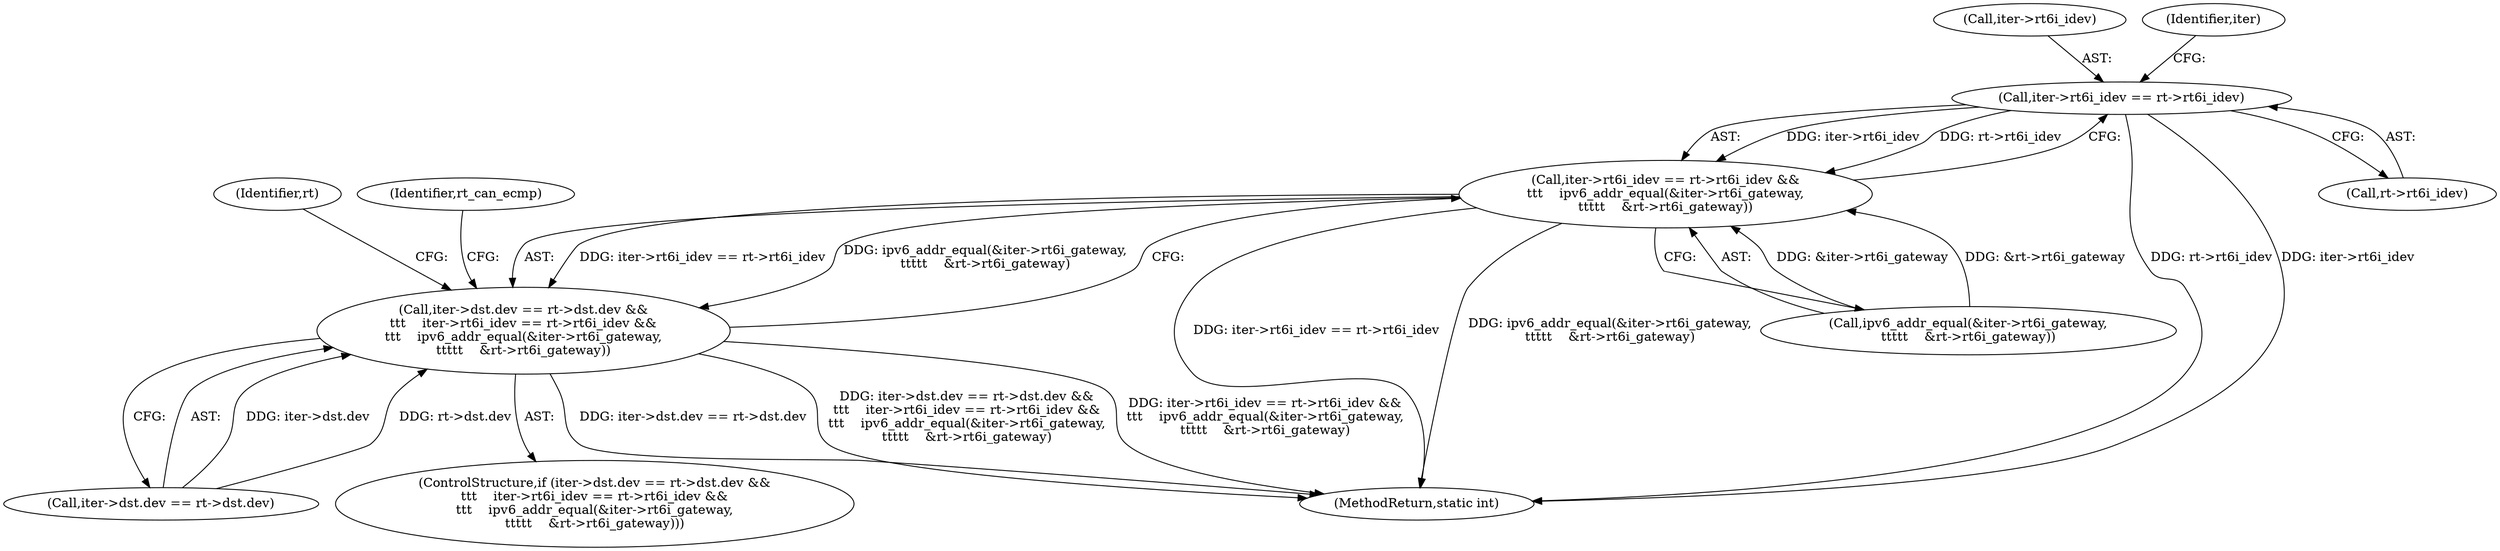 digraph "0_linux_307f2fb95e9b96b3577916e73d92e104f8f26494@pointer" {
"1000221" [label="(Call,iter->rt6i_idev == rt->rt6i_idev)"];
"1000220" [label="(Call,iter->rt6i_idev == rt->rt6i_idev &&\n\t\t\t    ipv6_addr_equal(&iter->rt6i_gateway,\n\t\t\t\t\t    &rt->rt6i_gateway))"];
"1000208" [label="(Call,iter->dst.dev == rt->dst.dev &&\n\t\t\t    iter->rt6i_idev == rt->rt6i_idev &&\n\t\t\t    ipv6_addr_equal(&iter->rt6i_gateway,\n\t\t\t\t\t    &rt->rt6i_gateway))"];
"1000208" [label="(Call,iter->dst.dev == rt->dst.dev &&\n\t\t\t    iter->rt6i_idev == rt->rt6i_idev &&\n\t\t\t    ipv6_addr_equal(&iter->rt6i_gateway,\n\t\t\t\t\t    &rt->rt6i_gateway))"];
"1000522" [label="(MethodReturn,static int)"];
"1000209" [label="(Call,iter->dst.dev == rt->dst.dev)"];
"1000225" [label="(Call,rt->rt6i_idev)"];
"1000240" [label="(Identifier,rt)"];
"1000220" [label="(Call,iter->rt6i_idev == rt->rt6i_idev &&\n\t\t\t    ipv6_addr_equal(&iter->rt6i_gateway,\n\t\t\t\t\t    &rt->rt6i_gateway))"];
"1000207" [label="(ControlStructure,if (iter->dst.dev == rt->dst.dev &&\n\t\t\t    iter->rt6i_idev == rt->rt6i_idev &&\n\t\t\t    ipv6_addr_equal(&iter->rt6i_gateway,\n\t\t\t\t\t    &rt->rt6i_gateway)))"];
"1000222" [label="(Call,iter->rt6i_idev)"];
"1000231" [label="(Identifier,iter)"];
"1000279" [label="(Identifier,rt_can_ecmp)"];
"1000228" [label="(Call,ipv6_addr_equal(&iter->rt6i_gateway,\n\t\t\t\t\t    &rt->rt6i_gateway))"];
"1000221" [label="(Call,iter->rt6i_idev == rt->rt6i_idev)"];
"1000221" -> "1000220"  [label="AST: "];
"1000221" -> "1000225"  [label="CFG: "];
"1000222" -> "1000221"  [label="AST: "];
"1000225" -> "1000221"  [label="AST: "];
"1000231" -> "1000221"  [label="CFG: "];
"1000220" -> "1000221"  [label="CFG: "];
"1000221" -> "1000522"  [label="DDG: rt->rt6i_idev"];
"1000221" -> "1000522"  [label="DDG: iter->rt6i_idev"];
"1000221" -> "1000220"  [label="DDG: iter->rt6i_idev"];
"1000221" -> "1000220"  [label="DDG: rt->rt6i_idev"];
"1000220" -> "1000208"  [label="AST: "];
"1000220" -> "1000228"  [label="CFG: "];
"1000228" -> "1000220"  [label="AST: "];
"1000208" -> "1000220"  [label="CFG: "];
"1000220" -> "1000522"  [label="DDG: iter->rt6i_idev == rt->rt6i_idev"];
"1000220" -> "1000522"  [label="DDG: ipv6_addr_equal(&iter->rt6i_gateway,\n\t\t\t\t\t    &rt->rt6i_gateway)"];
"1000220" -> "1000208"  [label="DDG: iter->rt6i_idev == rt->rt6i_idev"];
"1000220" -> "1000208"  [label="DDG: ipv6_addr_equal(&iter->rt6i_gateway,\n\t\t\t\t\t    &rt->rt6i_gateway)"];
"1000228" -> "1000220"  [label="DDG: &iter->rt6i_gateway"];
"1000228" -> "1000220"  [label="DDG: &rt->rt6i_gateway"];
"1000208" -> "1000207"  [label="AST: "];
"1000208" -> "1000209"  [label="CFG: "];
"1000209" -> "1000208"  [label="AST: "];
"1000240" -> "1000208"  [label="CFG: "];
"1000279" -> "1000208"  [label="CFG: "];
"1000208" -> "1000522"  [label="DDG: iter->dst.dev == rt->dst.dev"];
"1000208" -> "1000522"  [label="DDG: iter->dst.dev == rt->dst.dev &&\n\t\t\t    iter->rt6i_idev == rt->rt6i_idev &&\n\t\t\t    ipv6_addr_equal(&iter->rt6i_gateway,\n\t\t\t\t\t    &rt->rt6i_gateway)"];
"1000208" -> "1000522"  [label="DDG: iter->rt6i_idev == rt->rt6i_idev &&\n\t\t\t    ipv6_addr_equal(&iter->rt6i_gateway,\n\t\t\t\t\t    &rt->rt6i_gateway)"];
"1000209" -> "1000208"  [label="DDG: iter->dst.dev"];
"1000209" -> "1000208"  [label="DDG: rt->dst.dev"];
}
